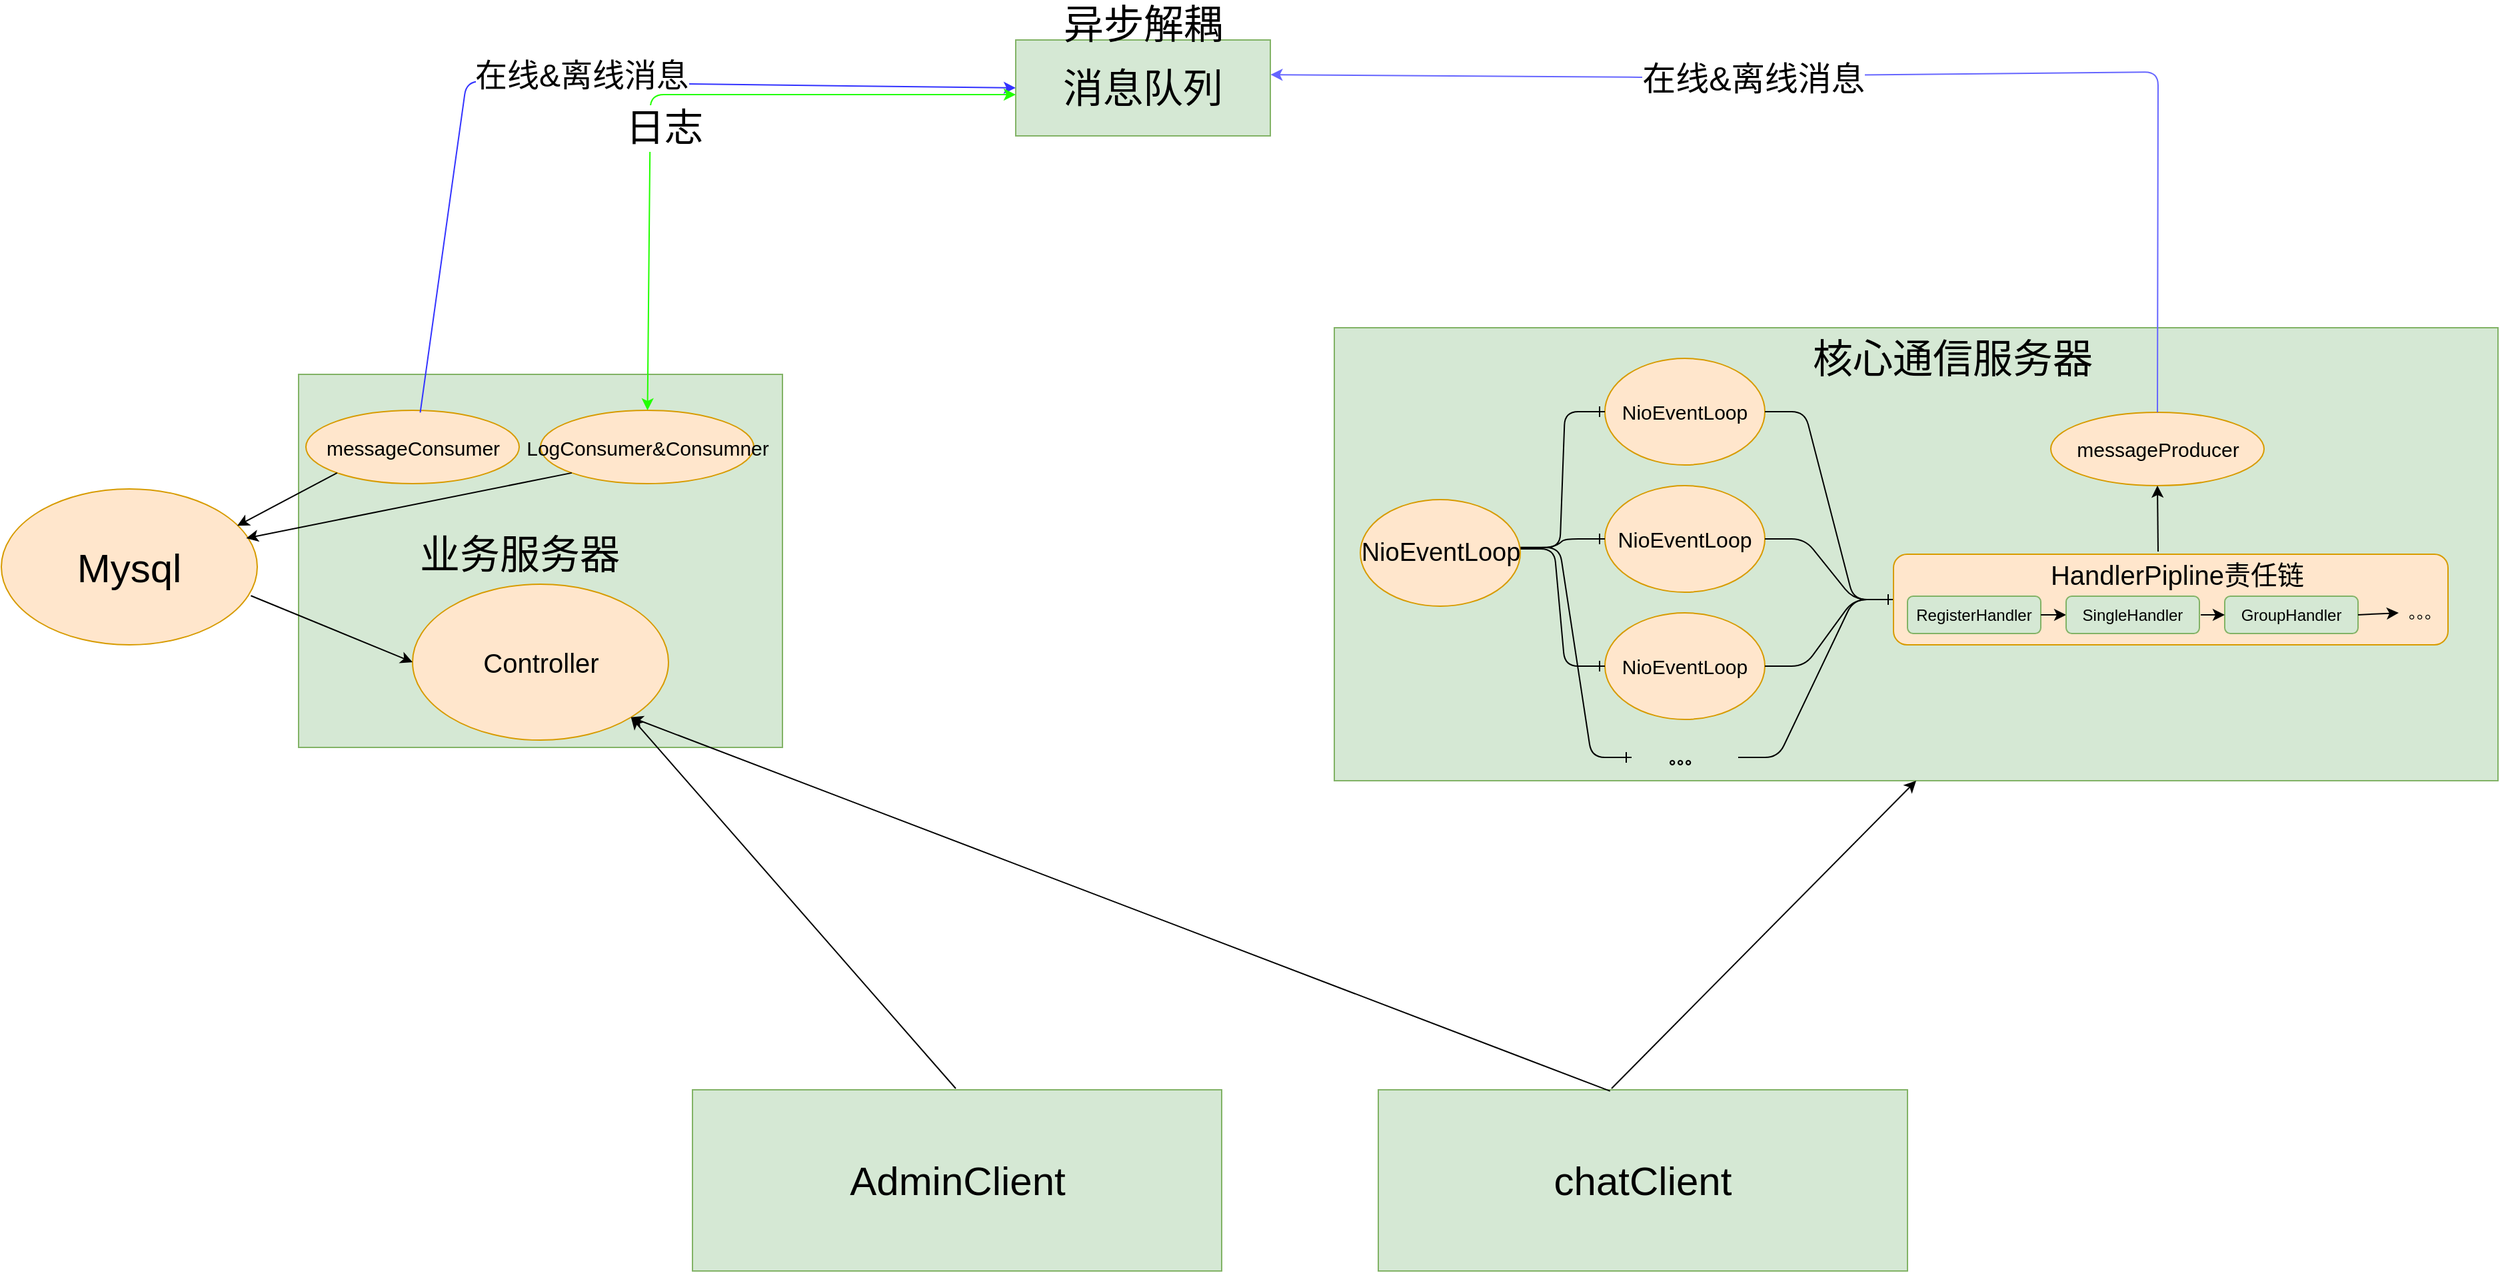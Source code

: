 <mxfile version="12.2.4" pages="1"><diagram id="XZBqyqk0aGX9PLPjgjZz" name="Page-1"><mxGraphModel dx="2013" dy="1473" grid="0" gridSize="10" guides="1" tooltips="1" connect="1" arrows="1" fold="1" page="1" pageScale="1" pageWidth="827" pageHeight="1169" background="none" math="0" shadow="0"><root><mxCell id="0"/><mxCell id="1" parent="0"/><mxCell id="2" value="" style="rounded=0;whiteSpace=wrap;html=1;fillColor=#d5e8d4;strokeColor=#82b366;" vertex="1" parent="1"><mxGeometry x="673" y="398" width="363" height="280" as="geometry"/></mxCell><mxCell id="3" value="" style="rounded=0;whiteSpace=wrap;html=1;fillColor=#d5e8d4;strokeColor=#82b366;" vertex="1" parent="1"><mxGeometry x="1450" y="363" width="873" height="340" as="geometry"/></mxCell><mxCell id="4" value="&lt;font style=&quot;font-size: 30px&quot;&gt;消息队列&lt;/font&gt;" style="rounded=0;whiteSpace=wrap;html=1;fillColor=#d5e8d4;strokeColor=#82b366;" vertex="1" parent="1"><mxGeometry x="1211" y="147" width="191" height="72" as="geometry"/></mxCell><mxCell id="8" value="&lt;font style=&quot;font-size: 15px&quot;&gt;NioEventLoop&lt;/font&gt;" style="ellipse;whiteSpace=wrap;html=1;fillColor=#ffe6cc;strokeColor=#d79b00;" vertex="1" parent="1"><mxGeometry x="1653" y="386" width="120" height="80" as="geometry"/></mxCell><mxCell id="9" value="&lt;font style=&quot;font-size: 15px&quot;&gt;NioEventLoop&lt;/font&gt;" style="ellipse;whiteSpace=wrap;html=1;fillColor=#ffe6cc;strokeColor=#d79b00;" vertex="1" parent="1"><mxGeometry x="1653" y="577" width="120" height="80" as="geometry"/></mxCell><mxCell id="10" value="&lt;font style=&quot;font-size: 16px&quot;&gt;NioEventLoop&lt;/font&gt;" style="ellipse;whiteSpace=wrap;html=1;fillColor=#ffe6cc;strokeColor=#d79b00;" vertex="1" parent="1"><mxGeometry x="1653" y="481.5" width="120" height="80" as="geometry"/></mxCell><mxCell id="11" value="。。。" style="text;align=center;fontStyle=1;verticalAlign=middle;spacingLeft=3;spacingRight=3;strokeColor=none;rotatable=0;points=[[0,0.5],[1,0.5]];portConstraint=eastwest;" vertex="1" parent="1"><mxGeometry x="1673" y="672.5" width="80" height="26" as="geometry"/></mxCell><mxCell id="12" value="" style="edgeStyle=entityRelationEdgeStyle;fontSize=12;html=1;endArrow=ERone;endFill=1;entryX=0;entryY=0.5;entryDx=0;entryDy=0;exitX=0.998;exitY=0.448;exitDx=0;exitDy=0;exitPerimeter=0;" edge="1" parent="1" source="7" target="8"><mxGeometry width="100" height="100" relative="1" as="geometry"><mxPoint x="1584" y="525" as="sourcePoint"/><mxPoint x="1589" y="491" as="targetPoint"/></mxGeometry></mxCell><mxCell id="13" value="" style="edgeStyle=entityRelationEdgeStyle;fontSize=12;html=1;endArrow=ERone;endFill=1;entryX=0;entryY=0.5;entryDx=0;entryDy=0;" edge="1" parent="1" target="10"><mxGeometry width="100" height="100" relative="1" as="geometry"><mxPoint x="1585" y="528" as="sourcePoint"/><mxPoint x="1662.857" y="436.143" as="targetPoint"/></mxGeometry></mxCell><mxCell id="14" value="" style="edgeStyle=entityRelationEdgeStyle;fontSize=12;html=1;endArrow=ERone;endFill=1;" edge="1" parent="1" target="9"><mxGeometry width="100" height="100" relative="1" as="geometry"><mxPoint x="1585" y="529" as="sourcePoint"/><mxPoint x="1662.857" y="531.857" as="targetPoint"/></mxGeometry></mxCell><mxCell id="15" value="" style="edgeStyle=entityRelationEdgeStyle;fontSize=12;html=1;endArrow=ERone;endFill=1;" edge="1" parent="1" target="11"><mxGeometry width="100" height="100" relative="1" as="geometry"><mxPoint x="1589" y="528" as="sourcePoint"/><mxPoint x="1663" y="627" as="targetPoint"/></mxGeometry></mxCell><mxCell id="16" value="" style="edgeStyle=entityRelationEdgeStyle;fontSize=12;html=1;endArrow=ERone;endFill=1;exitX=1;exitY=0.5;exitDx=0;exitDy=0;entryX=0;entryY=0.5;entryDx=0;entryDy=0;" edge="1" parent="1" source="8" target="21"><mxGeometry width="100" height="100" relative="1" as="geometry"><mxPoint x="1610" y="527" as="sourcePoint"/><mxPoint x="1848" y="519" as="targetPoint"/></mxGeometry></mxCell><mxCell id="17" value="" style="edgeStyle=entityRelationEdgeStyle;fontSize=12;html=1;endArrow=ERone;endFill=1;exitX=1;exitY=0.5;exitDx=0;exitDy=0;entryX=0;entryY=0.5;entryDx=0;entryDy=0;" edge="1" parent="1" source="10" target="21"><mxGeometry width="100" height="100" relative="1" as="geometry"><mxPoint x="1783" y="435.824" as="sourcePoint"/><mxPoint x="1858" y="529" as="targetPoint"/></mxGeometry></mxCell><mxCell id="19" value="" style="edgeStyle=entityRelationEdgeStyle;fontSize=12;html=1;endArrow=ERone;endFill=1;exitX=1;exitY=0.5;exitDx=0;exitDy=0;entryX=0;entryY=0.5;entryDx=0;entryDy=0;" edge="1" parent="1" source="9" target="21"><mxGeometry width="100" height="100" relative="1" as="geometry"><mxPoint x="1783" y="531.118" as="sourcePoint"/><mxPoint x="1868" y="539" as="targetPoint"/></mxGeometry></mxCell><mxCell id="20" value="" style="edgeStyle=entityRelationEdgeStyle;fontSize=12;html=1;endArrow=ERone;endFill=1;entryX=0;entryY=0.5;entryDx=0;entryDy=0;" edge="1" parent="1" source="11" target="21"><mxGeometry width="100" height="100" relative="1" as="geometry"><mxPoint x="1783" y="627.588" as="sourcePoint"/><mxPoint x="1878" y="549" as="targetPoint"/></mxGeometry></mxCell><mxCell id="21" value="" style="rounded=1;whiteSpace=wrap;html=1;fillColor=#ffe6cc;strokeColor=#d79b00;" vertex="1" parent="1"><mxGeometry x="1869.5" y="533" width="416" height="68" as="geometry"/></mxCell><mxCell id="7" value="&lt;font style=&quot;font-size: 19px&quot;&gt;NioEventLoop&lt;/font&gt;" style="ellipse;whiteSpace=wrap;html=1;fillColor=#ffe6cc;strokeColor=#d79b00;" vertex="1" parent="1"><mxGeometry x="1469.5" y="492" width="120" height="80" as="geometry"/></mxCell><mxCell id="22" value="RegisterHandler" style="rounded=1;whiteSpace=wrap;html=1;fillColor=#d5e8d4;strokeColor=#82b366;" vertex="1" parent="1"><mxGeometry x="1880" y="564.5" width="100" height="28" as="geometry"/></mxCell><mxCell id="23" value="" style="endArrow=classic;html=1;exitX=1;exitY=0.5;exitDx=0;exitDy=0;" edge="1" parent="1" source="22" target="24"><mxGeometry width="50" height="50" relative="1" as="geometry"><mxPoint x="1914" y="613.5" as="sourcePoint"/><mxPoint x="1964" y="563.5" as="targetPoint"/></mxGeometry></mxCell><mxCell id="24" value="SingleHandler" style="rounded=1;whiteSpace=wrap;html=1;fillColor=#d5e8d4;strokeColor=#82b366;" vertex="1" parent="1"><mxGeometry x="1999" y="564.5" width="100" height="28" as="geometry"/></mxCell><mxCell id="25" value="GroupHandler" style="rounded=1;whiteSpace=wrap;html=1;fillColor=#d5e8d4;strokeColor=#82b366;" vertex="1" parent="1"><mxGeometry x="2118" y="564.5" width="100" height="28" as="geometry"/></mxCell><mxCell id="26" value="" style="endArrow=classic;html=1;entryX=0;entryY=0.5;entryDx=0;entryDy=0;" edge="1" parent="1" target="25"><mxGeometry width="50" height="50" relative="1" as="geometry"><mxPoint x="2100" y="578.5" as="sourcePoint"/><mxPoint x="2009" y="588.5" as="targetPoint"/></mxGeometry></mxCell><mxCell id="27" value="&lt;font style=&quot;font-size: 20px&quot;&gt;HandlerPipline责任链&lt;/font&gt;" style="text;html=1;strokeColor=none;fillColor=none;align=center;verticalAlign=middle;whiteSpace=wrap;rounded=0;" vertex="1" parent="1"><mxGeometry x="1983" y="538" width="199" height="20" as="geometry"/></mxCell><mxCell id="28" value="。。。" style="text;html=1;strokeColor=none;fillColor=none;align=center;verticalAlign=middle;whiteSpace=wrap;rounded=0;" vertex="1" parent="1"><mxGeometry x="2248" y="567" width="40" height="20" as="geometry"/></mxCell><mxCell id="29" value="" style="endArrow=classic;html=1;exitX=1;exitY=0.5;exitDx=0;exitDy=0;" edge="1" parent="1" source="25"><mxGeometry width="50" height="50" relative="1" as="geometry"><mxPoint x="2110" y="588.5" as="sourcePoint"/><mxPoint x="2248.5" y="577" as="targetPoint"/></mxGeometry></mxCell><mxCell id="30" value="&lt;font style=&quot;font-size: 15px&quot;&gt;messageProducer&lt;/font&gt;" style="ellipse;whiteSpace=wrap;html=1;fillColor=#ffe6cc;strokeColor=#d79b00;" vertex="1" parent="1"><mxGeometry x="1987.5" y="426.5" width="160" height="55" as="geometry"/></mxCell><mxCell id="31" value="" style="endArrow=classic;html=1;entryX=0.5;entryY=1;entryDx=0;entryDy=0;" edge="1" parent="1" target="30"><mxGeometry width="50" height="50" relative="1" as="geometry"><mxPoint x="2068" y="531" as="sourcePoint"/><mxPoint x="2079" y="551.711" as="targetPoint"/></mxGeometry></mxCell><mxCell id="34" value="" style="endArrow=classic;html=1;entryX=1.001;entryY=0.362;entryDx=0;entryDy=0;entryPerimeter=0;exitX=0.5;exitY=0;exitDx=0;exitDy=0;strokeColor=#6666FF;" edge="1" parent="1" source="30" target="4"><mxGeometry width="50" height="50" relative="1" as="geometry"><mxPoint x="2063" y="151" as="sourcePoint"/><mxPoint x="1614" y="178" as="targetPoint"/><Array as="points"><mxPoint x="2068" y="171"/><mxPoint x="1681" y="175"/></Array></mxGeometry></mxCell><mxCell id="45" value="&lt;font style=&quot;font-size: 25px&quot;&gt;在线&amp;amp;离线消息&lt;/font&gt;" style="text;html=1;resizable=0;points=[];align=center;verticalAlign=middle;labelBackgroundColor=#ffffff;" vertex="1" connectable="0" parent="34"><mxGeometry x="0.215" y="1" relative="1" as="geometry"><mxPoint as="offset"/></mxGeometry></mxCell><mxCell id="36" value="&lt;font style=&quot;font-size: 15px&quot;&gt;messageConsumer&lt;/font&gt;" style="ellipse;whiteSpace=wrap;html=1;fillColor=#ffe6cc;strokeColor=#d79b00;" vertex="1" parent="1"><mxGeometry x="678.5" y="425" width="160" height="55" as="geometry"/></mxCell><mxCell id="38" value="" style="endArrow=classic;html=1;entryX=0;entryY=0.5;entryDx=0;entryDy=0;exitX=0.536;exitY=0.03;exitDx=0;exitDy=0;exitPerimeter=0;strokeColor=#3333FF;" edge="1" parent="1" source="36" target="4"><mxGeometry width="50" height="50" relative="1" as="geometry"><mxPoint x="790" y="378" as="sourcePoint"/><mxPoint x="840" y="328" as="targetPoint"/><Array as="points"><mxPoint x="799" y="178"/></Array></mxGeometry></mxCell><mxCell id="46" value="&lt;font style=&quot;font-size: 24px&quot;&gt;在线&amp;amp;离线消息&lt;/font&gt;" style="text;html=1;resizable=0;points=[];align=center;verticalAlign=middle;labelBackgroundColor=#ffffff;" vertex="1" connectable="0" parent="38"><mxGeometry x="-0.164" y="-61" relative="1" as="geometry"><mxPoint x="61" y="-66" as="offset"/></mxGeometry></mxCell><mxCell id="39" value="&lt;font style=&quot;font-size: 15px&quot;&gt;LogConsumer&amp;amp;Consumner&lt;/font&gt;" style="ellipse;whiteSpace=wrap;html=1;fillColor=#ffe6cc;strokeColor=#d79b00;" vertex="1" parent="1"><mxGeometry x="854.5" y="425" width="160" height="55" as="geometry"/></mxCell><mxCell id="40" value="" style="endArrow=classic;html=1;startArrow=classic;startFill=1;strokeColor=#22FF00;" edge="1" parent="1" source="39"><mxGeometry width="50" height="50" relative="1" as="geometry"><mxPoint x="734.26" y="448.65" as="sourcePoint"/><mxPoint x="1211" y="188" as="targetPoint"/><Array as="points"><mxPoint x="937" y="188"/></Array></mxGeometry></mxCell><mxCell id="47" value="&lt;font style=&quot;font-size: 29px&quot;&gt;日志&lt;/font&gt;" style="text;html=1;resizable=0;points=[];align=center;verticalAlign=middle;labelBackgroundColor=#ffffff;" vertex="1" connectable="0" parent="40"><mxGeometry x="-0.17" y="-10" relative="1" as="geometry"><mxPoint as="offset"/></mxGeometry></mxCell><mxCell id="41" value="&lt;font style=&quot;font-size: 20px&quot;&gt;Controller&lt;/font&gt;" style="ellipse;whiteSpace=wrap;html=1;fillColor=#ffe6cc;strokeColor=#d79b00;" vertex="1" parent="1"><mxGeometry x="758.5" y="555.5" width="192" height="117" as="geometry"/></mxCell><mxCell id="52" value="&lt;font style=&quot;font-size: 30px&quot;&gt;chatClient&lt;/font&gt;" style="rounded=0;whiteSpace=wrap;html=1;fillColor=#d5e8d4;strokeColor=#82b366;" vertex="1" parent="1"><mxGeometry x="1483" y="935" width="397" height="136" as="geometry"/></mxCell><mxCell id="53" value="" style="endArrow=classic;html=1;strokeColor=#000000;entryX=1;entryY=1;entryDx=0;entryDy=0;exitX=0.438;exitY=0.007;exitDx=0;exitDy=0;exitPerimeter=0;" edge="1" parent="1" source="52" target="41"><mxGeometry width="50" height="50" relative="1" as="geometry"><mxPoint x="1239" y="839" as="sourcePoint"/><mxPoint x="1289" y="789" as="targetPoint"/></mxGeometry></mxCell><mxCell id="54" value="" style="endArrow=classic;html=1;strokeColor=#000000;entryX=0.5;entryY=1;entryDx=0;entryDy=0;" edge="1" parent="1" target="3"><mxGeometry width="50" height="50" relative="1" as="geometry"><mxPoint x="1658" y="934" as="sourcePoint"/><mxPoint x="932.612" y="643.725" as="targetPoint"/></mxGeometry></mxCell><mxCell id="55" value="&lt;font style=&quot;font-size: 30px&quot;&gt;AdminClient&lt;/font&gt;" style="rounded=0;whiteSpace=wrap;html=1;fillColor=#d5e8d4;strokeColor=#82b366;" vertex="1" parent="1"><mxGeometry x="968.5" y="935" width="397" height="136" as="geometry"/></mxCell><mxCell id="56" value="" style="endArrow=classic;html=1;strokeColor=#000000;entryX=1;entryY=1;entryDx=0;entryDy=0;" edge="1" parent="1" target="41"><mxGeometry width="50" height="50" relative="1" as="geometry"><mxPoint x="1166" y="934" as="sourcePoint"/><mxPoint x="932.612" y="643.725" as="targetPoint"/></mxGeometry></mxCell><mxCell id="57" value="&lt;font style=&quot;font-size: 30px&quot;&gt;Mysql&lt;/font&gt;" style="ellipse;whiteSpace=wrap;html=1;fillColor=#ffe6cc;strokeColor=#d79b00;" vertex="1" parent="1"><mxGeometry x="450" y="484" width="192" height="117" as="geometry"/></mxCell><mxCell id="58" value="" style="endArrow=classic;html=1;strokeColor=#000000;entryX=0;entryY=0.5;entryDx=0;entryDy=0;exitX=0.975;exitY=0.685;exitDx=0;exitDy=0;exitPerimeter=0;" edge="1" parent="1" source="57" target="41"><mxGeometry width="50" height="50" relative="1" as="geometry"><mxPoint x="436" y="734" as="sourcePoint"/><mxPoint x="486" y="684" as="targetPoint"/></mxGeometry></mxCell><mxCell id="59" value="" style="endArrow=classic;html=1;strokeColor=#000000;entryX=0.922;entryY=0.236;entryDx=0;entryDy=0;entryPerimeter=0;exitX=0;exitY=1;exitDx=0;exitDy=0;" edge="1" parent="1" source="36" target="57"><mxGeometry width="50" height="50" relative="1" as="geometry"><mxPoint x="316" y="723" as="sourcePoint"/><mxPoint x="366" y="673" as="targetPoint"/></mxGeometry></mxCell><mxCell id="60" value="" style="endArrow=classic;html=1;strokeColor=#000000;entryX=0.957;entryY=0.316;entryDx=0;entryDy=0;entryPerimeter=0;exitX=0;exitY=1;exitDx=0;exitDy=0;" edge="1" parent="1" source="39" target="57"><mxGeometry width="50" height="50" relative="1" as="geometry"><mxPoint x="711.563" y="481.818" as="sourcePoint"/><mxPoint x="611.524" y="521.612" as="targetPoint"/></mxGeometry></mxCell><mxCell id="61" value="&lt;font style=&quot;font-size: 30px&quot;&gt;核心通信服务器&lt;/font&gt;" style="text;html=1;strokeColor=none;fillColor=none;align=center;verticalAlign=middle;whiteSpace=wrap;rounded=0;" vertex="1" parent="1"><mxGeometry x="1729" y="376" width="370" height="20" as="geometry"/></mxCell><mxCell id="62" value="&lt;font style=&quot;font-size: 30px&quot;&gt;业务服务器&lt;/font&gt;" style="text;html=1;strokeColor=none;fillColor=none;align=center;verticalAlign=middle;whiteSpace=wrap;rounded=0;" vertex="1" parent="1"><mxGeometry x="653.5" y="522.5" width="370" height="20" as="geometry"/></mxCell><mxCell id="63" value="&lt;font style=&quot;font-size: 30px&quot;&gt;异步解耦&lt;/font&gt;" style="text;html=1;strokeColor=none;fillColor=none;align=center;verticalAlign=middle;whiteSpace=wrap;rounded=0;" vertex="1" parent="1"><mxGeometry x="1121.5" y="125" width="370" height="20" as="geometry"/></mxCell></root></mxGraphModel></diagram></mxfile>